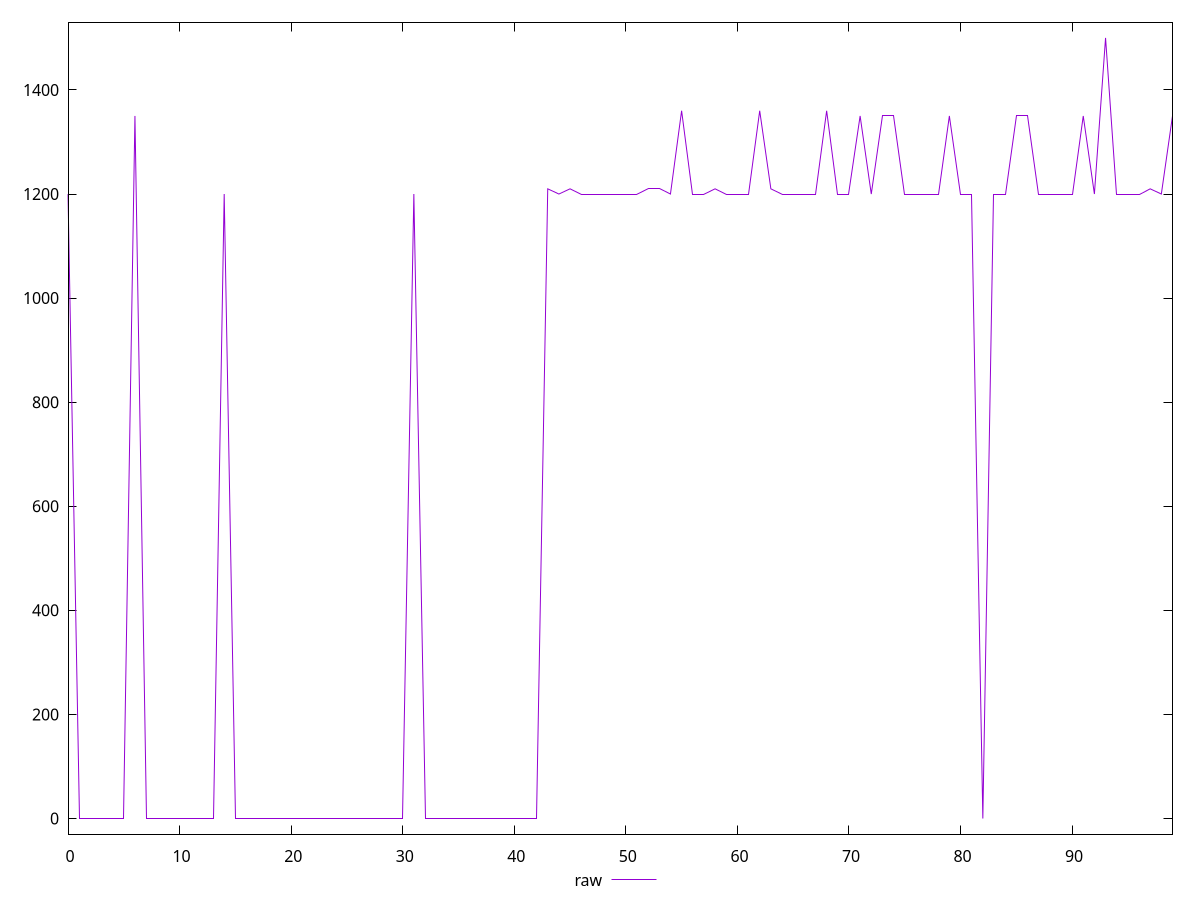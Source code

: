 reset

$raw <<EOF
0 1200
1 0
2 0
3 0
4 0
5 0
6 1350
7 0
8 0
9 0
10 0
11 0
12 0
13 0
14 1200
15 0
16 0
17 0
18 0
19 0
20 0
21 0
22 0
23 0
24 0
25 0
26 0
27 0
28 0
29 0
30 0
31 1200
32 0
33 0
34 0
35 0
36 0
37 0
38 0
39 0
40 0
41 0
42 0
43 1210
44 1200
45 1210
46 1200
47 1200
48 1200
49 1200
50 1200
51 1200
52 1210
53 1210
54 1200
55 1360
56 1200
57 1200
58 1210
59 1200
60 1200
61 1200
62 1360
63 1210
64 1200
65 1200
66 1200
67 1200
68 1360
69 1200
70 1200
71 1350
72 1200
73 1350
74 1350
75 1200
76 1200
77 1200
78 1200
79 1350
80 1200
81 1200
82 0
83 1200
84 1200
85 1350
86 1350
87 1200
88 1200
89 1200
90 1200
91 1350
92 1200
93 1500
94 1200
95 1200
96 1200
97 1210
98 1200
99 1350
EOF

set key outside below
set xrange [0:99]
set yrange [-30:1530]
set trange [-30:1530]
set terminal svg size 640, 500 enhanced background rgb 'white'
set output "report_00009_2021-02-08T22-37-41.559Z/offscreen-images/samples/pages/raw/values.svg"

plot $raw title "raw" with line

reset

